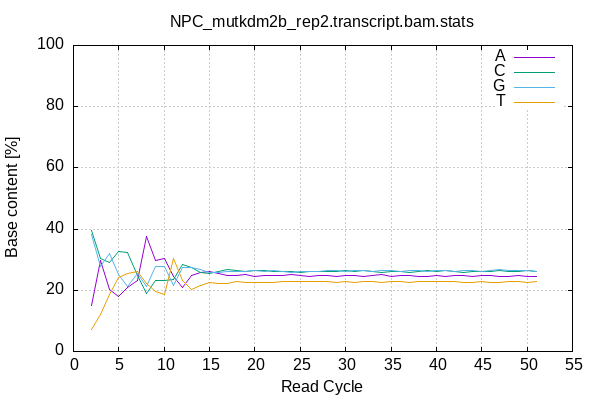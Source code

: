 
            set terminal png size 600,400 truecolor
            set output "NPC_mutkdm2b_rep2.transcript_stats/acgt-cycles.png"
            set grid xtics ytics y2tics back lc rgb "#cccccc"
            set style line 1 linecolor rgb "green"
            set style line 2 linecolor rgb "red"
            set style line 3 linecolor rgb "black"
            set style line 4 linecolor rgb "blue"
            set style increment user
            set ylabel "Base content [%]"
            set xlabel "Read Cycle"
            set yrange [0:100]
            set title "NPC_mutkdm2b_rep2.transcript.bam.stats" noenhanced
            plot '-' w l ti 'A', '-' w l ti 'C', '-' w l ti 'G', '-' w l ti 'T'
        2	14.96
3	29.86
4	20.29
5	18.12
6	20.93
7	23.35
8	37.65
9	29.58
10	30.29
11	24.61
12	20.81
13	24.99
14	25.81
15	26.25
16	25.64
17	24.79
18	24.90
19	25.03
20	24.53
21	24.87
22	24.97
23	24.72
24	25.01
25	24.97
26	24.57
27	24.75
28	24.85
29	24.57
30	24.69
31	24.75
32	24.53
33	24.90
34	25.00
35	24.53
36	24.70
37	24.76
38	24.40
39	24.59
40	24.70
41	24.43
42	24.69
43	24.99
44	24.51
45	24.75
46	24.79
47	24.37
48	24.64
49	24.68
50	24.49
51	24.65
end
2	39.55
3	30.47
4	29.22
5	32.52
6	32.50
7	24.78
8	18.91
9	23.17
10	23.23
11	23.62
12	28.43
13	27.45
14	25.91
15	25.45
16	26.26
17	26.75
18	26.36
19	26.11
20	26.54
21	26.33
22	26.06
23	26.22
24	26.15
25	25.98
26	26.20
27	26.19
28	26.02
29	26.25
30	26.31
31	26.14
32	26.35
33	26.07
34	25.88
35	26.08
36	26.19
37	25.97
38	26.30
39	26.36
40	26.08
41	26.32
42	26.20
43	25.96
44	26.30
45	26.29
46	26.00
47	26.36
48	26.17
49	25.99
50	26.31
51	26.28
end
2	38.22
3	27.71
4	32.01
5	25.26
6	21.10
7	25.61
8	21.22
9	27.66
10	27.90
11	21.50
12	27.61
13	27.43
14	26.81
15	25.71
16	25.76
17	26.10
18	26.00
19	26.20
20	26.40
21	26.13
22	26.50
23	26.30
24	25.89
25	26.12
26	26.27
27	26.05
28	26.31
29	26.50
30	26.20
31	26.41
32	26.41
33	26.08
34	26.42
35	26.49
36	26.17
37	26.60
38	26.52
39	26.20
40	26.47
41	26.49
42	26.29
43	26.43
44	26.49
45	26.20
46	26.55
47	26.66
48	26.36
49	26.61
50	26.59
51	26.22
end
2	7.27
3	11.97
4	18.49
5	24.10
6	25.47
7	26.26
8	22.22
9	19.60
10	18.59
11	30.27
12	23.15
13	20.12
14	21.47
15	22.59
16	22.34
17	22.35
18	22.74
19	22.66
20	22.52
21	22.67
22	22.46
23	22.76
24	22.94
25	22.93
26	22.96
27	23.01
28	22.81
29	22.69
30	22.79
31	22.70
32	22.72
33	22.94
34	22.70
35	22.90
36	22.93
37	22.67
38	22.78
39	22.85
40	22.74
41	22.75
42	22.81
43	22.62
44	22.70
45	22.76
46	22.65
47	22.61
48	22.83
49	22.72
50	22.60
51	22.85
end
